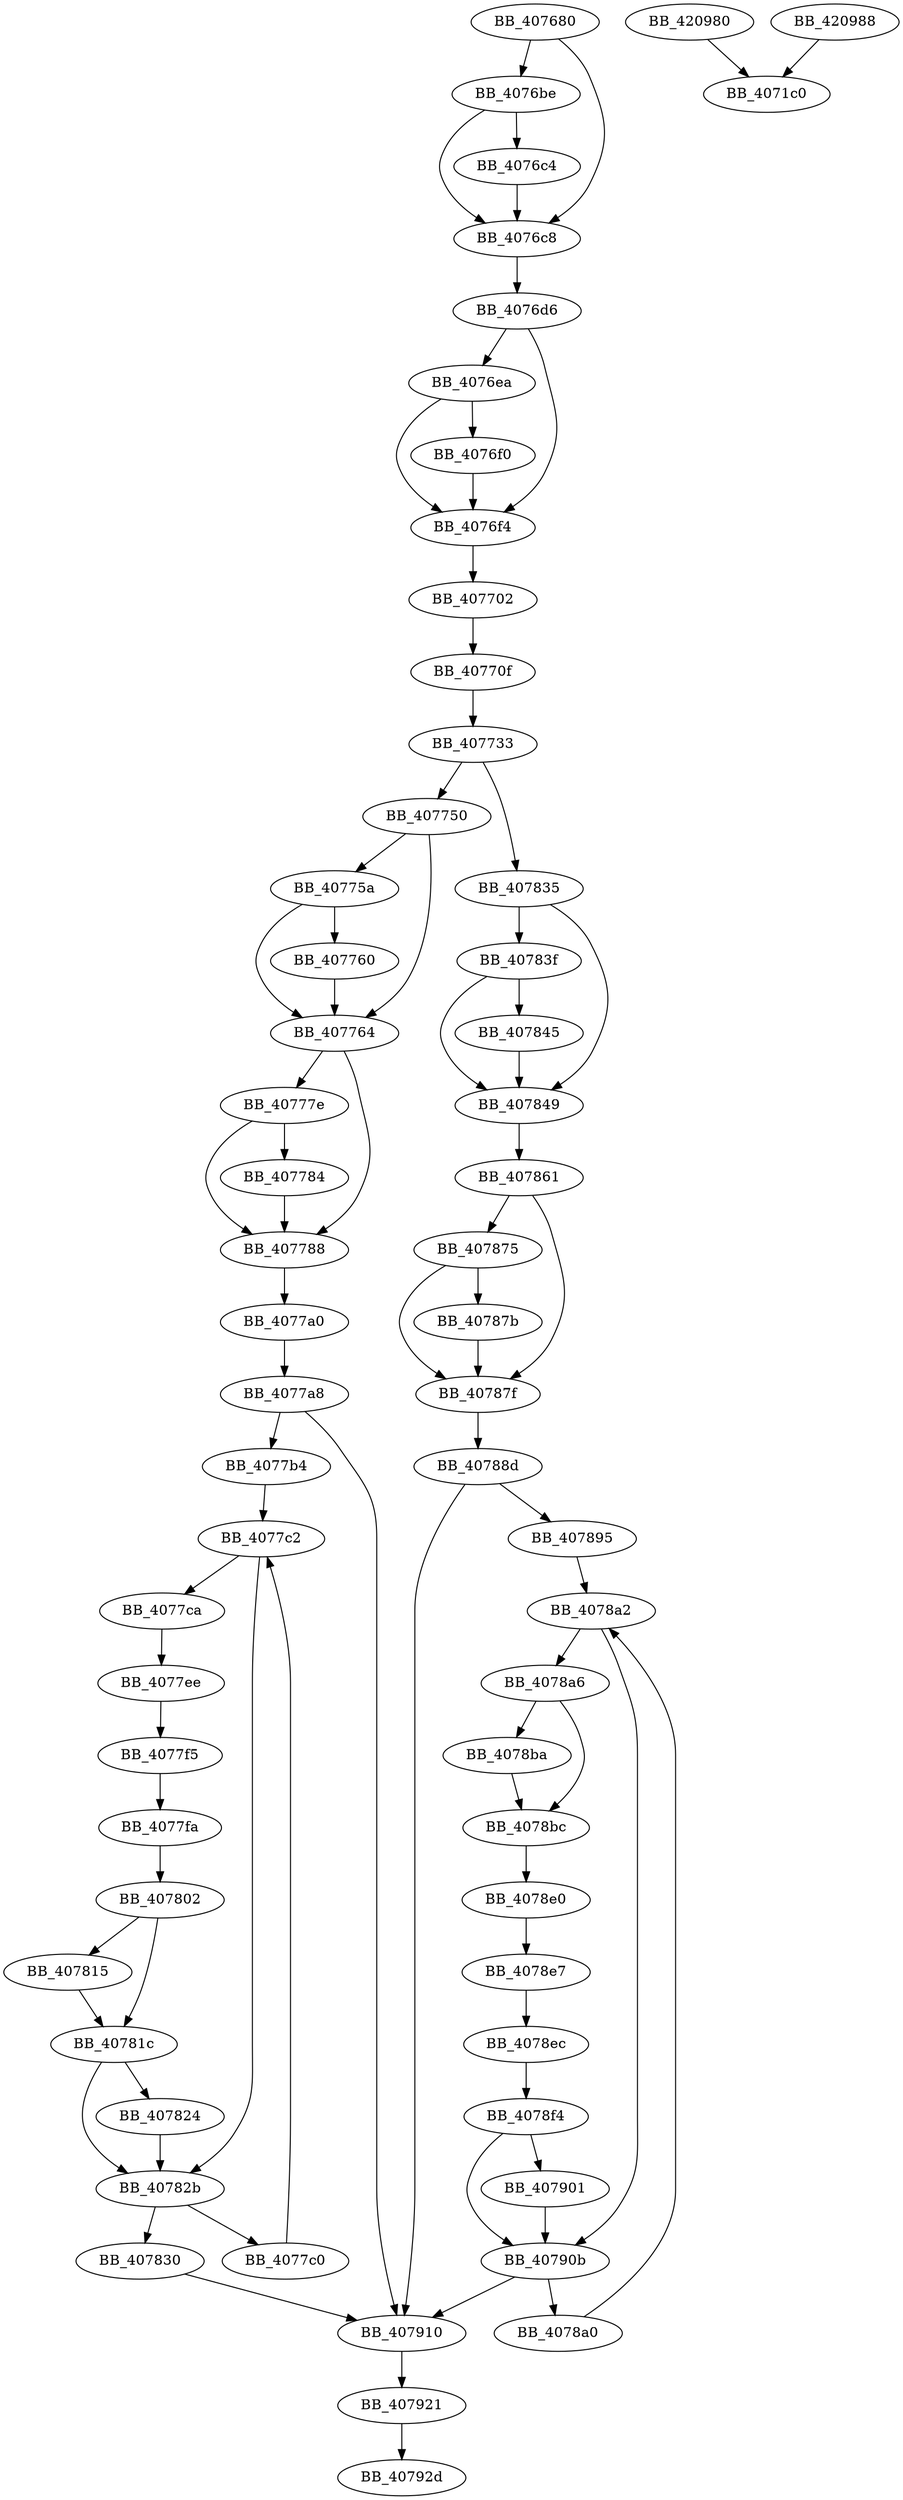 DiGraph sub_407680{
BB_407680->BB_4076be
BB_407680->BB_4076c8
BB_4076be->BB_4076c4
BB_4076be->BB_4076c8
BB_4076c4->BB_4076c8
BB_4076c8->BB_4076d6
BB_4076d6->BB_4076ea
BB_4076d6->BB_4076f4
BB_4076ea->BB_4076f0
BB_4076ea->BB_4076f4
BB_4076f0->BB_4076f4
BB_4076f4->BB_407702
BB_407702->BB_40770f
BB_40770f->BB_407733
BB_407733->BB_407750
BB_407733->BB_407835
BB_407750->BB_40775a
BB_407750->BB_407764
BB_40775a->BB_407760
BB_40775a->BB_407764
BB_407760->BB_407764
BB_407764->BB_40777e
BB_407764->BB_407788
BB_40777e->BB_407784
BB_40777e->BB_407788
BB_407784->BB_407788
BB_407788->BB_4077a0
BB_4077a0->BB_4077a8
BB_4077a8->BB_4077b4
BB_4077a8->BB_407910
BB_4077b4->BB_4077c2
BB_4077c0->BB_4077c2
BB_4077c2->BB_4077ca
BB_4077c2->BB_40782b
BB_4077ca->BB_4077ee
BB_4077ee->BB_4077f5
BB_4077f5->BB_4077fa
BB_4077fa->BB_407802
BB_407802->BB_407815
BB_407802->BB_40781c
BB_407815->BB_40781c
BB_40781c->BB_407824
BB_40781c->BB_40782b
BB_407824->BB_40782b
BB_40782b->BB_4077c0
BB_40782b->BB_407830
BB_407830->BB_407910
BB_407835->BB_40783f
BB_407835->BB_407849
BB_40783f->BB_407845
BB_40783f->BB_407849
BB_407845->BB_407849
BB_407849->BB_407861
BB_407861->BB_407875
BB_407861->BB_40787f
BB_407875->BB_40787b
BB_407875->BB_40787f
BB_40787b->BB_40787f
BB_40787f->BB_40788d
BB_40788d->BB_407895
BB_40788d->BB_407910
BB_407895->BB_4078a2
BB_4078a0->BB_4078a2
BB_4078a2->BB_4078a6
BB_4078a2->BB_40790b
BB_4078a6->BB_4078ba
BB_4078a6->BB_4078bc
BB_4078ba->BB_4078bc
BB_4078bc->BB_4078e0
BB_4078e0->BB_4078e7
BB_4078e7->BB_4078ec
BB_4078ec->BB_4078f4
BB_4078f4->BB_407901
BB_4078f4->BB_40790b
BB_407901->BB_40790b
BB_40790b->BB_4078a0
BB_40790b->BB_407910
BB_407910->BB_407921
BB_407921->BB_40792d
BB_420980->BB_4071c0
BB_420988->BB_4071c0
}
